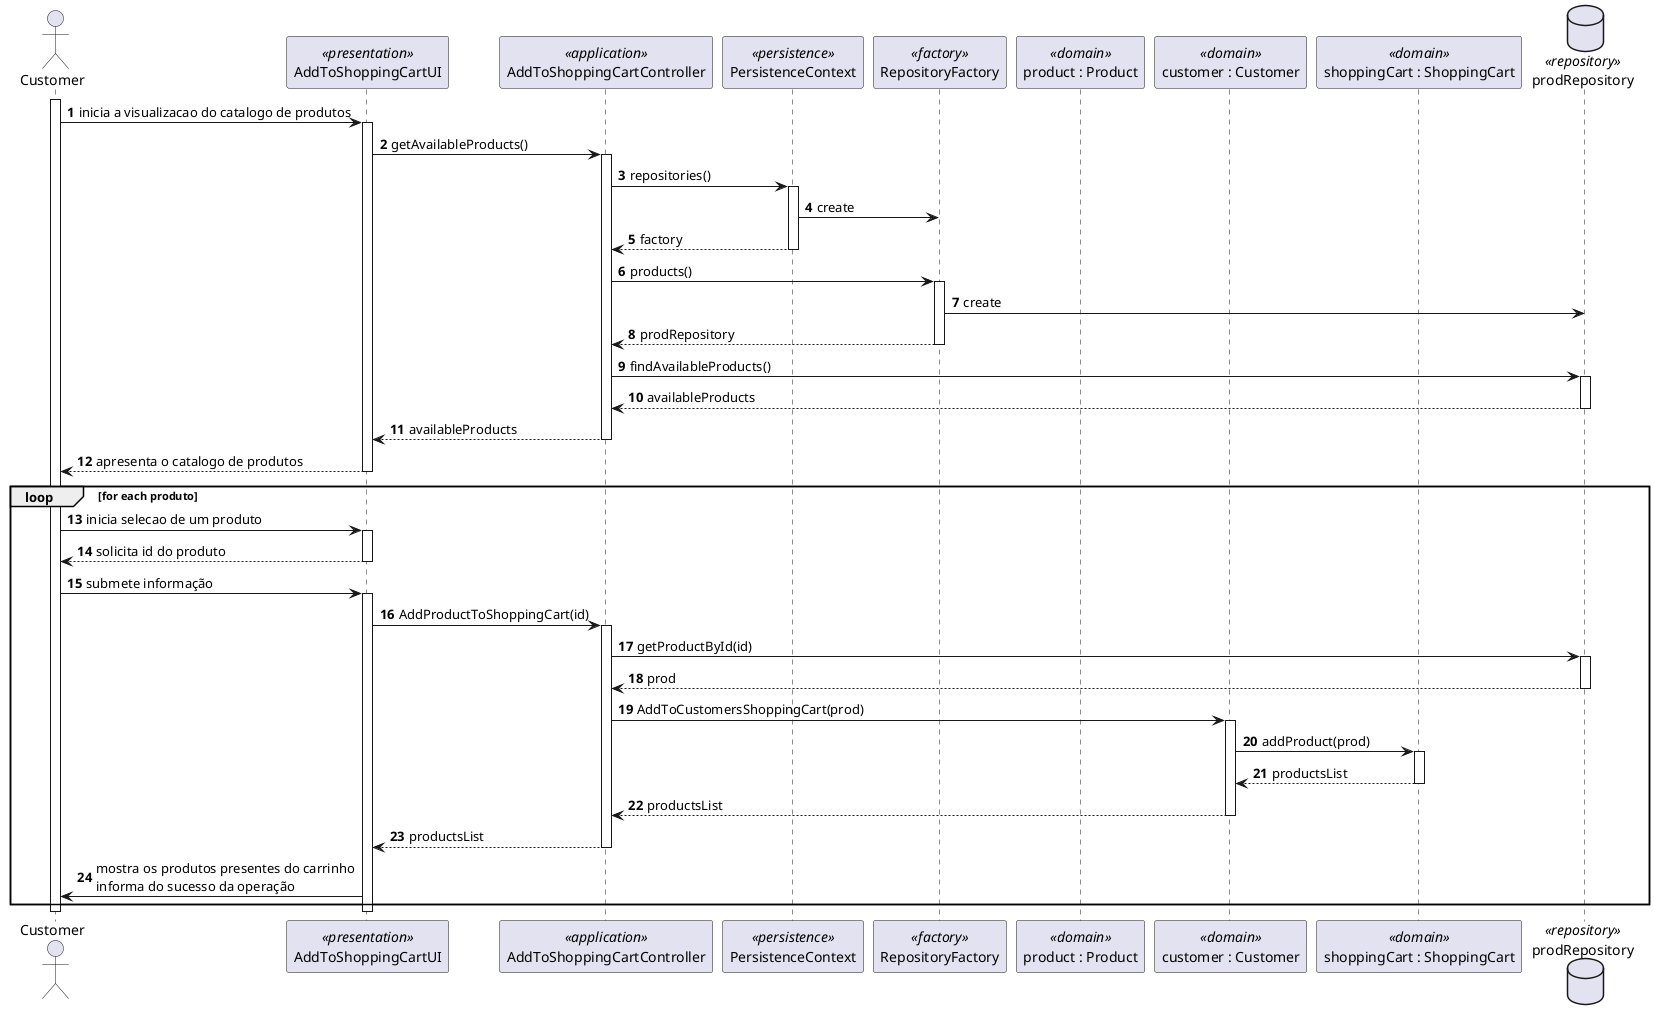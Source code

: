@startuml
autonumber
actor "Customer" as C
participant "AddToShoppingCartUI" as UI <<presentation>>
participant "AddToShoppingCartController" as CTRL <<application>>
participant PersistenceContext as PER <<persistence>>
participant "RepositoryFactory" as REPOFACT <<factory>>
participant "product : Product" as PROD <<domain>>
participant "customer : Customer" as CUST <<domain>>
participant "shoppingCart : ShoppingCart" as SC <<domain>>
database "prodRepository" as prodREPO <<repository>>



activate C
C -> UI : inicia a visualizacao do catalogo de produtos
activate UI
UI -> CTRL : getAvailableProducts()
activate CTRL
CTRL -> PER : repositories()
activate PER
PER -> REPOFACT : create
PER --> CTRL : factory
deactivate PER
CTRL -> REPOFACT : products()
activate REPOFACT
REPOFACT -> prodREPO : create
REPOFACT --> CTRL : prodRepository
deactivate REPOFACT
CTRL -> prodREPO : findAvailableProducts()
activate prodREPO
prodREPO --> CTRL : availableProducts
deactivate prodREPO
CTRL --> UI : availableProducts
deactivate CTRL
UI --> C : apresenta o catalogo de produtos
deactivate UI
loop for each produto
C -> UI : inicia selecao de um produto
activate UI
UI --> C : solicita id do produto
deactivate UI
C -> UI : submete informação
activate UI
UI -> CTRL : AddProductToShoppingCart(id)
activate CTRL
CTRL -> prodREPO : getProductById(id)
activate prodREPO
prodREPO --> CTRL : prod
deactivate prodREPO
CTRL -> CUST : AddToCustomersShoppingCart(prod)
activate CUST
CUST -> SC : addProduct(prod)
activate SC
SC --> CUST : productsList
deactivate SC
CUST --> CTRL : productsList
deactivate CUST
CTRL --> UI : productsList
deactivate CTRL
UI -> C : mostra os produtos presentes do carrinho\ninforma do sucesso da operação
end
deactivate UI
deactivate C

@enduml
